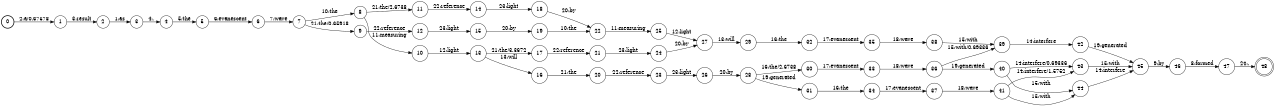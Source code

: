 digraph FST {
rankdir = LR;
size = "8.5,11";
label = "";
center = 1;
orientation = Portrait;
ranksep = "0.4";
nodesep = "0.25";
0 [label = "0", shape = circle, style = bold, fontsize = 14]
	0 -> 1 [label = "2:a/0.67578", fontsize = 14];
1 [label = "1", shape = circle, style = solid, fontsize = 14]
	1 -> 2 [label = "3:result", fontsize = 14];
2 [label = "2", shape = circle, style = solid, fontsize = 14]
	2 -> 3 [label = "1:as", fontsize = 14];
3 [label = "3", shape = circle, style = solid, fontsize = 14]
	3 -> 4 [label = "4:,", fontsize = 14];
4 [label = "4", shape = circle, style = solid, fontsize = 14]
	4 -> 5 [label = "5:the", fontsize = 14];
5 [label = "5", shape = circle, style = solid, fontsize = 14]
	5 -> 6 [label = "6:evanescent", fontsize = 14];
6 [label = "6", shape = circle, style = solid, fontsize = 14]
	6 -> 7 [label = "7:wave", fontsize = 14];
7 [label = "7", shape = circle, style = solid, fontsize = 14]
	7 -> 8 [label = "10:the", fontsize = 14];
	7 -> 9 [label = "21:the/0.65918", fontsize = 14];
8 [label = "8", shape = circle, style = solid, fontsize = 14]
	8 -> 11 [label = "21:the/2.6738", fontsize = 14];
	8 -> 10 [label = "11:measuring", fontsize = 14];
9 [label = "9", shape = circle, style = solid, fontsize = 14]
	9 -> 12 [label = "22:reference", fontsize = 14];
10 [label = "10", shape = circle, style = solid, fontsize = 14]
	10 -> 13 [label = "12:light", fontsize = 14];
11 [label = "11", shape = circle, style = solid, fontsize = 14]
	11 -> 14 [label = "22:reference", fontsize = 14];
12 [label = "12", shape = circle, style = solid, fontsize = 14]
	12 -> 15 [label = "23:light", fontsize = 14];
13 [label = "13", shape = circle, style = solid, fontsize = 14]
	13 -> 17 [label = "21:the/3.3672", fontsize = 14];
	13 -> 16 [label = "13:will", fontsize = 14];
14 [label = "14", shape = circle, style = solid, fontsize = 14]
	14 -> 18 [label = "23:light", fontsize = 14];
15 [label = "15", shape = circle, style = solid, fontsize = 14]
	15 -> 19 [label = "20:by", fontsize = 14];
16 [label = "16", shape = circle, style = solid, fontsize = 14]
	16 -> 20 [label = "21:the", fontsize = 14];
17 [label = "17", shape = circle, style = solid, fontsize = 14]
	17 -> 21 [label = "22:reference", fontsize = 14];
18 [label = "18", shape = circle, style = solid, fontsize = 14]
	18 -> 22 [label = "20:by", fontsize = 14];
19 [label = "19", shape = circle, style = solid, fontsize = 14]
	19 -> 22 [label = "10:the", fontsize = 14];
20 [label = "20", shape = circle, style = solid, fontsize = 14]
	20 -> 23 [label = "22:reference", fontsize = 14];
21 [label = "21", shape = circle, style = solid, fontsize = 14]
	21 -> 24 [label = "23:light", fontsize = 14];
22 [label = "22", shape = circle, style = solid, fontsize = 14]
	22 -> 25 [label = "11:measuring", fontsize = 14];
23 [label = "23", shape = circle, style = solid, fontsize = 14]
	23 -> 26 [label = "23:light", fontsize = 14];
24 [label = "24", shape = circle, style = solid, fontsize = 14]
	24 -> 27 [label = "20:by", fontsize = 14];
25 [label = "25", shape = circle, style = solid, fontsize = 14]
	25 -> 27 [label = "12:light", fontsize = 14];
26 [label = "26", shape = circle, style = solid, fontsize = 14]
	26 -> 28 [label = "20:by", fontsize = 14];
27 [label = "27", shape = circle, style = solid, fontsize = 14]
	27 -> 29 [label = "13:will", fontsize = 14];
28 [label = "28", shape = circle, style = solid, fontsize = 14]
	28 -> 30 [label = "16:the/2.6738", fontsize = 14];
	28 -> 31 [label = "19:generated", fontsize = 14];
29 [label = "29", shape = circle, style = solid, fontsize = 14]
	29 -> 32 [label = "16:the", fontsize = 14];
30 [label = "30", shape = circle, style = solid, fontsize = 14]
	30 -> 33 [label = "17:evanescent", fontsize = 14];
31 [label = "31", shape = circle, style = solid, fontsize = 14]
	31 -> 34 [label = "16:the", fontsize = 14];
32 [label = "32", shape = circle, style = solid, fontsize = 14]
	32 -> 35 [label = "17:evanescent", fontsize = 14];
33 [label = "33", shape = circle, style = solid, fontsize = 14]
	33 -> 36 [label = "18:wave", fontsize = 14];
34 [label = "34", shape = circle, style = solid, fontsize = 14]
	34 -> 37 [label = "17:evanescent", fontsize = 14];
35 [label = "35", shape = circle, style = solid, fontsize = 14]
	35 -> 38 [label = "18:wave", fontsize = 14];
36 [label = "36", shape = circle, style = solid, fontsize = 14]
	36 -> 39 [label = "15:with/0.69336", fontsize = 14];
	36 -> 40 [label = "19:generated", fontsize = 14];
37 [label = "37", shape = circle, style = solid, fontsize = 14]
	37 -> 41 [label = "18:wave", fontsize = 14];
38 [label = "38", shape = circle, style = solid, fontsize = 14]
	38 -> 39 [label = "15:with", fontsize = 14];
39 [label = "39", shape = circle, style = solid, fontsize = 14]
	39 -> 42 [label = "14:interfere", fontsize = 14];
40 [label = "40", shape = circle, style = solid, fontsize = 14]
	40 -> 43 [label = "14:interfere/0.69336", fontsize = 14];
	40 -> 44 [label = "15:with", fontsize = 14];
41 [label = "41", shape = circle, style = solid, fontsize = 14]
	41 -> 43 [label = "14:interfere/1.5752", fontsize = 14];
	41 -> 44 [label = "15:with", fontsize = 14];
42 [label = "42", shape = circle, style = solid, fontsize = 14]
	42 -> 45 [label = "19:generated", fontsize = 14];
43 [label = "43", shape = circle, style = solid, fontsize = 14]
	43 -> 45 [label = "15:with", fontsize = 14];
44 [label = "44", shape = circle, style = solid, fontsize = 14]
	44 -> 45 [label = "14:interfere", fontsize = 14];
45 [label = "45", shape = circle, style = solid, fontsize = 14]
	45 -> 46 [label = "9:by", fontsize = 14];
46 [label = "46", shape = circle, style = solid, fontsize = 14]
	46 -> 47 [label = "8:formed", fontsize = 14];
47 [label = "47", shape = circle, style = solid, fontsize = 14]
	47 -> 48 [label = "24:.", fontsize = 14];
48 [label = "48", shape = doublecircle, style = solid, fontsize = 14]
}
